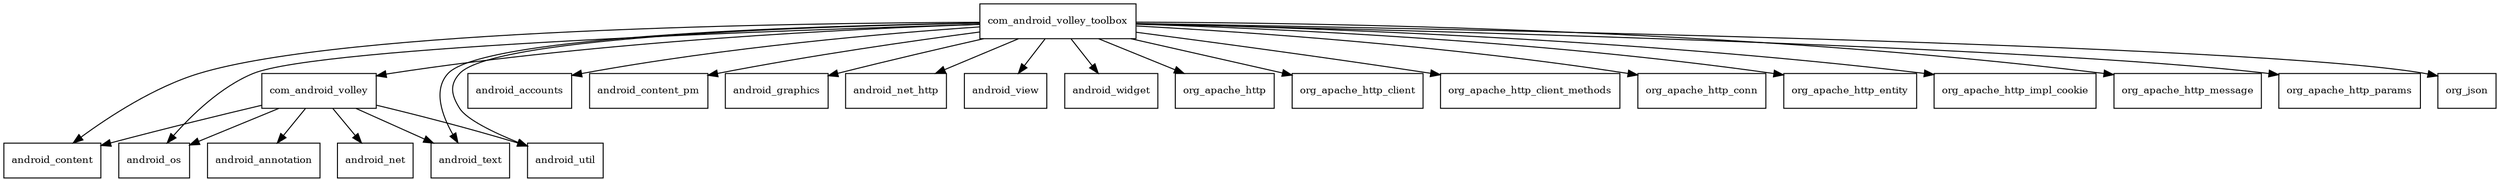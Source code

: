 digraph volley_package_dependencies {
  node [shape = box, fontsize=10.0];
  com_android_volley -> android_annotation;
  com_android_volley -> android_content;
  com_android_volley -> android_net;
  com_android_volley -> android_os;
  com_android_volley -> android_text;
  com_android_volley -> android_util;
  com_android_volley_toolbox -> android_accounts;
  com_android_volley_toolbox -> android_content;
  com_android_volley_toolbox -> android_content_pm;
  com_android_volley_toolbox -> android_graphics;
  com_android_volley_toolbox -> android_net_http;
  com_android_volley_toolbox -> android_os;
  com_android_volley_toolbox -> android_text;
  com_android_volley_toolbox -> android_util;
  com_android_volley_toolbox -> android_view;
  com_android_volley_toolbox -> android_widget;
  com_android_volley_toolbox -> com_android_volley;
  com_android_volley_toolbox -> org_apache_http;
  com_android_volley_toolbox -> org_apache_http_client;
  com_android_volley_toolbox -> org_apache_http_client_methods;
  com_android_volley_toolbox -> org_apache_http_conn;
  com_android_volley_toolbox -> org_apache_http_entity;
  com_android_volley_toolbox -> org_apache_http_impl_cookie;
  com_android_volley_toolbox -> org_apache_http_message;
  com_android_volley_toolbox -> org_apache_http_params;
  com_android_volley_toolbox -> org_json;
}
